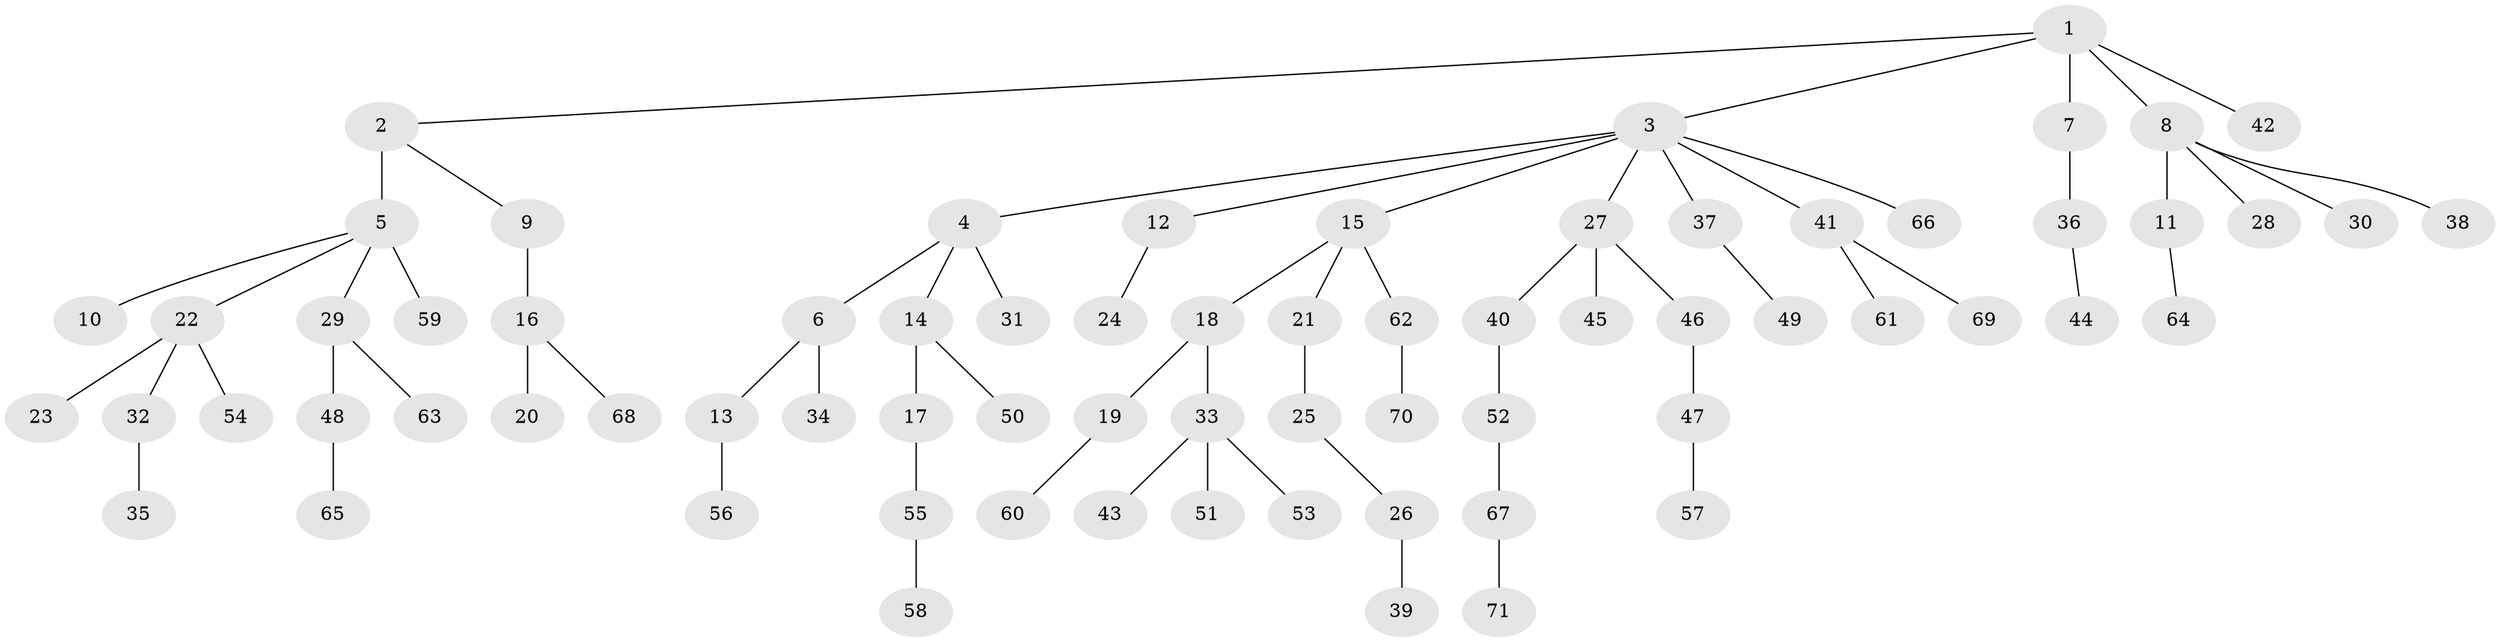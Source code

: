 // original degree distribution, {5: 0.0364963503649635, 6: 0.0072992700729927005, 8: 0.0072992700729927005, 2: 0.31386861313868614, 3: 0.13138686131386862, 4: 0.058394160583941604, 1: 0.44525547445255476}
// Generated by graph-tools (version 1.1) at 2025/36/03/09/25 02:36:39]
// undirected, 71 vertices, 70 edges
graph export_dot {
graph [start="1"]
  node [color=gray90,style=filled];
  1;
  2;
  3;
  4;
  5;
  6;
  7;
  8;
  9;
  10;
  11;
  12;
  13;
  14;
  15;
  16;
  17;
  18;
  19;
  20;
  21;
  22;
  23;
  24;
  25;
  26;
  27;
  28;
  29;
  30;
  31;
  32;
  33;
  34;
  35;
  36;
  37;
  38;
  39;
  40;
  41;
  42;
  43;
  44;
  45;
  46;
  47;
  48;
  49;
  50;
  51;
  52;
  53;
  54;
  55;
  56;
  57;
  58;
  59;
  60;
  61;
  62;
  63;
  64;
  65;
  66;
  67;
  68;
  69;
  70;
  71;
  1 -- 2 [weight=1.0];
  1 -- 3 [weight=1.0];
  1 -- 7 [weight=1.0];
  1 -- 8 [weight=1.0];
  1 -- 42 [weight=1.0];
  2 -- 5 [weight=3.0];
  2 -- 9 [weight=1.0];
  3 -- 4 [weight=1.0];
  3 -- 12 [weight=1.0];
  3 -- 15 [weight=1.0];
  3 -- 27 [weight=1.0];
  3 -- 37 [weight=1.0];
  3 -- 41 [weight=1.0];
  3 -- 66 [weight=1.0];
  4 -- 6 [weight=1.0];
  4 -- 14 [weight=1.0];
  4 -- 31 [weight=1.0];
  5 -- 10 [weight=1.0];
  5 -- 22 [weight=1.0];
  5 -- 29 [weight=1.0];
  5 -- 59 [weight=1.0];
  6 -- 13 [weight=1.0];
  6 -- 34 [weight=1.0];
  7 -- 36 [weight=1.0];
  8 -- 11 [weight=3.0];
  8 -- 28 [weight=1.0];
  8 -- 30 [weight=1.0];
  8 -- 38 [weight=1.0];
  9 -- 16 [weight=2.0];
  11 -- 64 [weight=1.0];
  12 -- 24 [weight=1.0];
  13 -- 56 [weight=1.0];
  14 -- 17 [weight=1.0];
  14 -- 50 [weight=1.0];
  15 -- 18 [weight=1.0];
  15 -- 21 [weight=1.0];
  15 -- 62 [weight=1.0];
  16 -- 20 [weight=1.0];
  16 -- 68 [weight=1.0];
  17 -- 55 [weight=1.0];
  18 -- 19 [weight=1.0];
  18 -- 33 [weight=1.0];
  19 -- 60 [weight=1.0];
  21 -- 25 [weight=1.0];
  22 -- 23 [weight=2.0];
  22 -- 32 [weight=1.0];
  22 -- 54 [weight=1.0];
  25 -- 26 [weight=1.0];
  26 -- 39 [weight=1.0];
  27 -- 40 [weight=1.0];
  27 -- 45 [weight=2.0];
  27 -- 46 [weight=1.0];
  29 -- 48 [weight=1.0];
  29 -- 63 [weight=1.0];
  32 -- 35 [weight=1.0];
  33 -- 43 [weight=2.0];
  33 -- 51 [weight=1.0];
  33 -- 53 [weight=1.0];
  36 -- 44 [weight=1.0];
  37 -- 49 [weight=1.0];
  40 -- 52 [weight=1.0];
  41 -- 61 [weight=1.0];
  41 -- 69 [weight=1.0];
  46 -- 47 [weight=3.0];
  47 -- 57 [weight=1.0];
  48 -- 65 [weight=2.0];
  52 -- 67 [weight=1.0];
  55 -- 58 [weight=1.0];
  62 -- 70 [weight=1.0];
  67 -- 71 [weight=1.0];
}

